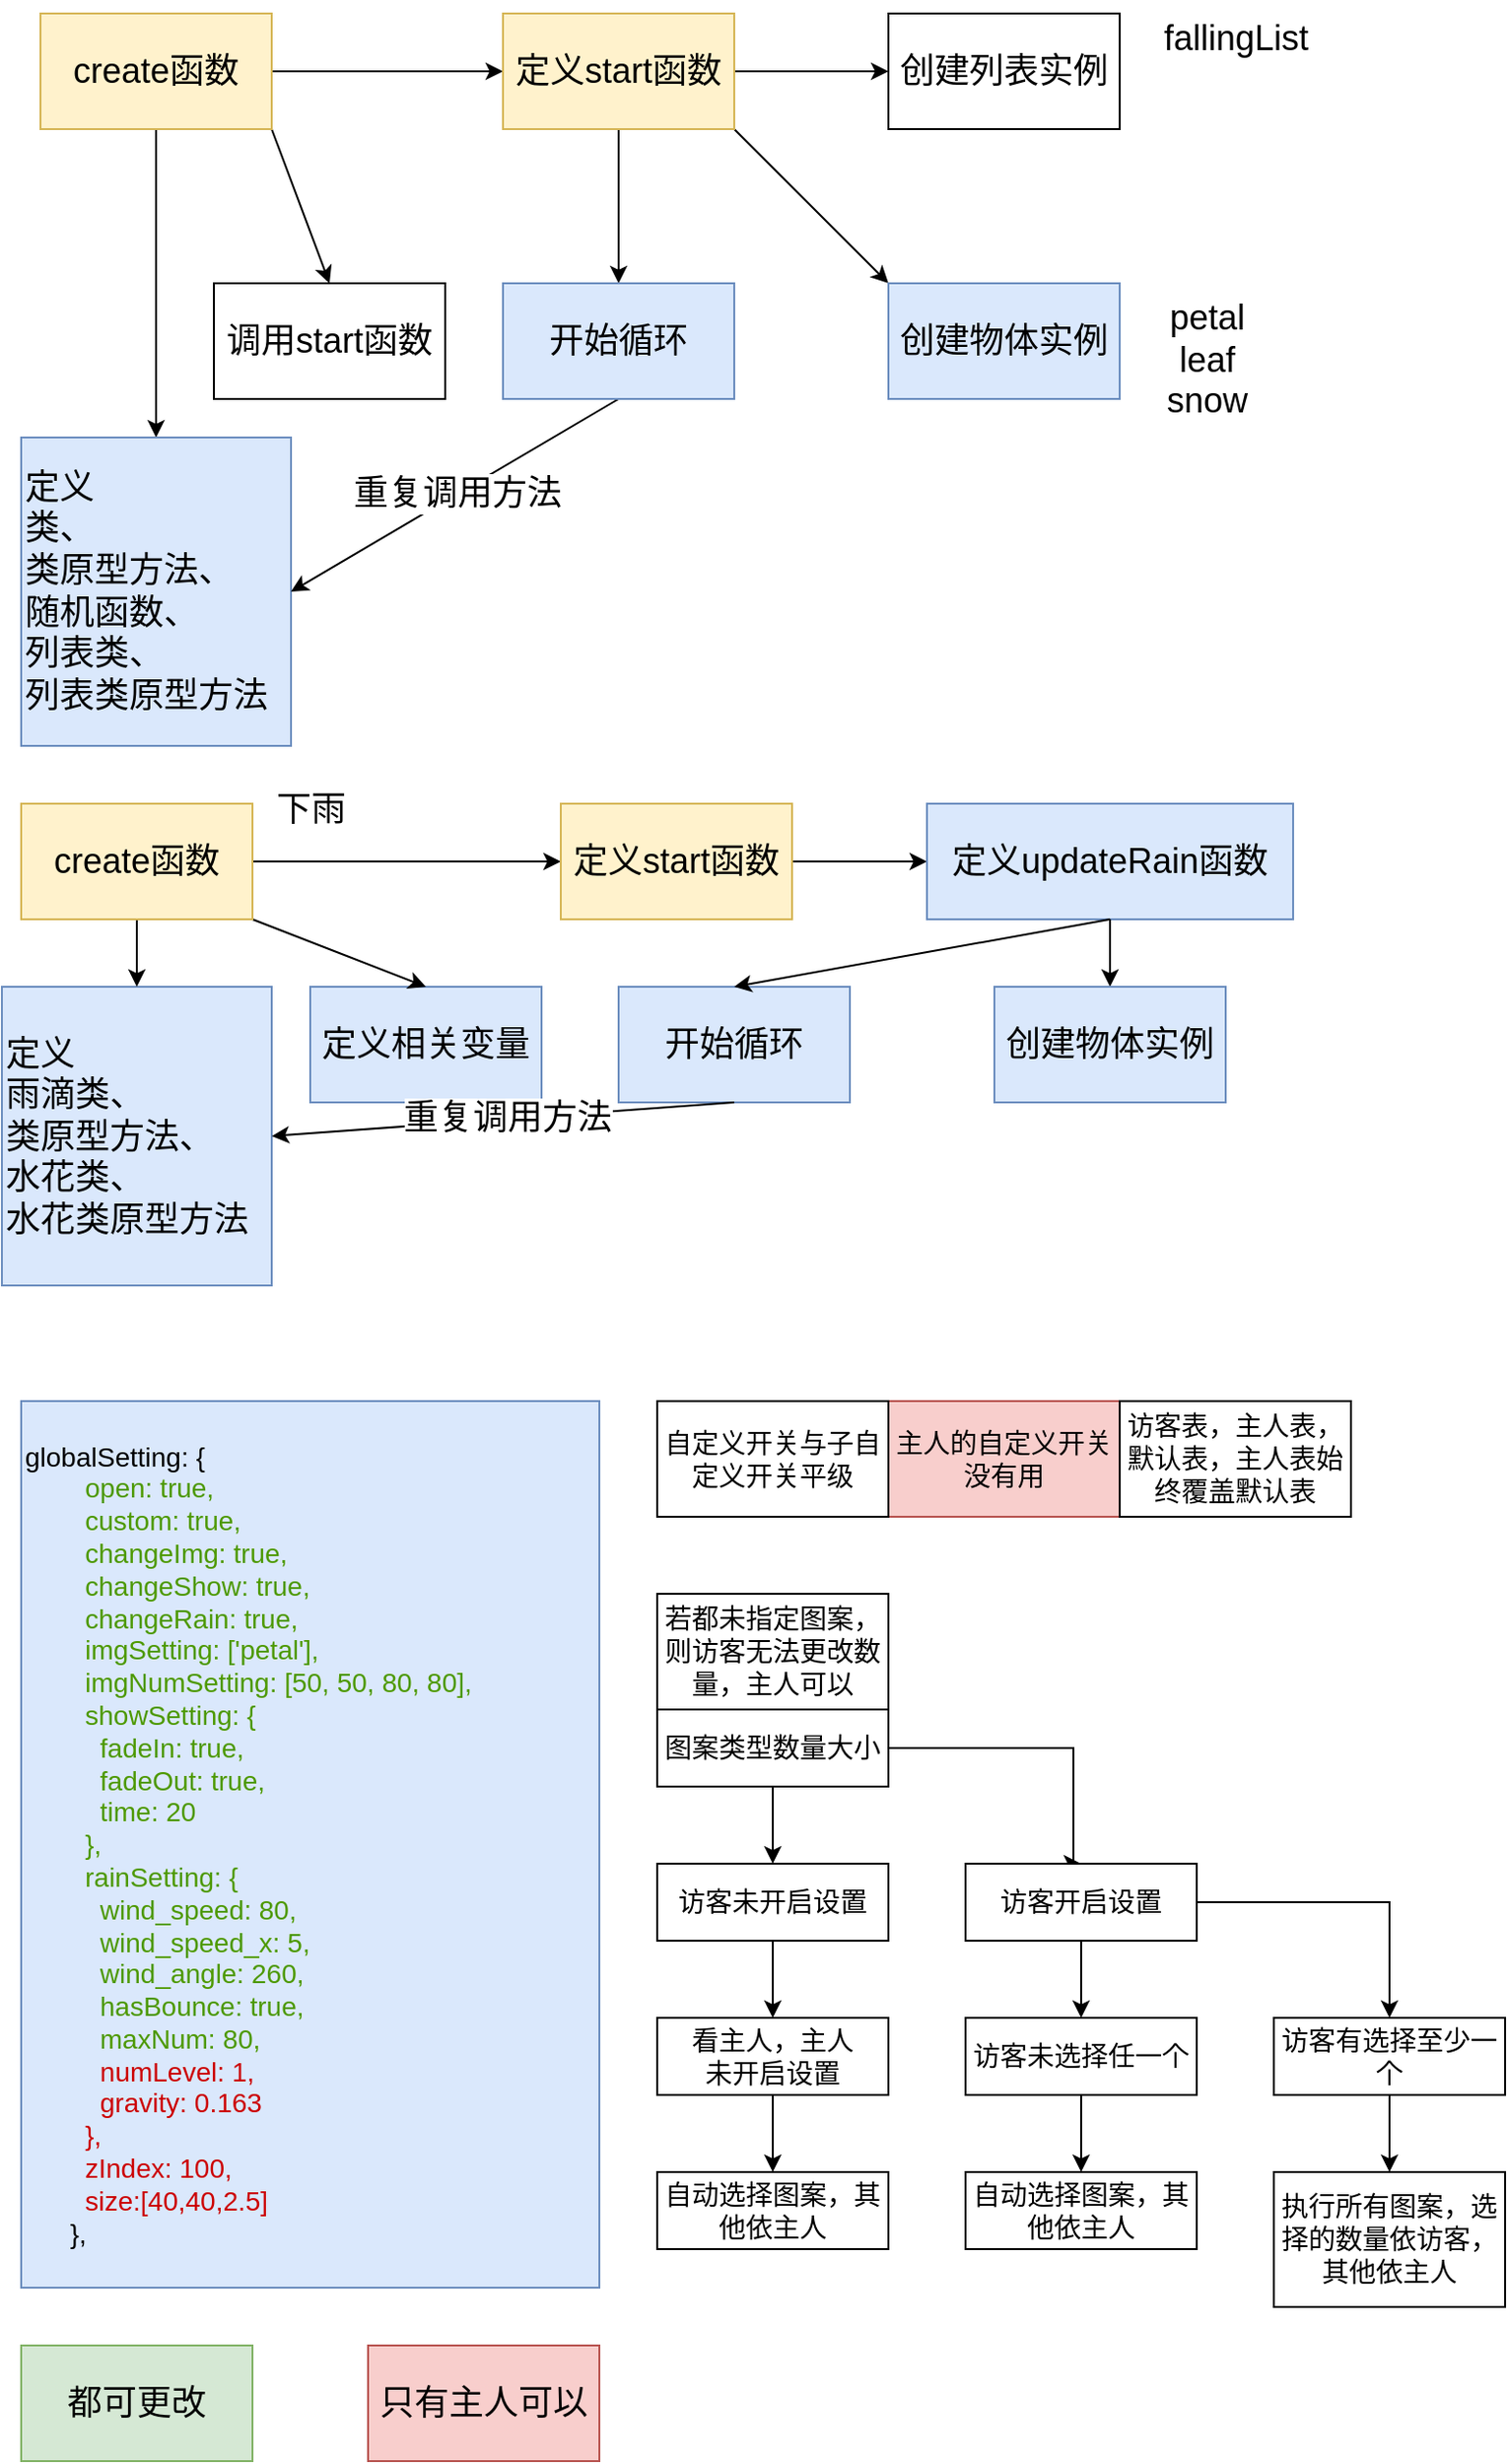 <mxfile version="21.6.8" type="device">
  <diagram name="第 1 页" id="Ha-VtkuZgDi8NN0ObizK">
    <mxGraphModel dx="1434" dy="835" grid="1" gridSize="10" guides="1" tooltips="1" connect="1" arrows="1" fold="1" page="1" pageScale="1" pageWidth="827" pageHeight="1169" math="0" shadow="0">
      <root>
        <mxCell id="0" />
        <mxCell id="1" parent="0" />
        <mxCell id="-v43fWclOVA6Y4llHxQn-8" style="edgeStyle=orthogonalEdgeStyle;rounded=0;orthogonalLoop=1;jettySize=auto;html=1;exitX=1;exitY=0.5;exitDx=0;exitDy=0;entryX=0;entryY=0.5;entryDx=0;entryDy=0;fontFamily=Helvetica;fontSize=18;fontColor=default;" parent="1" source="-v43fWclOVA6Y4llHxQn-1" target="-v43fWclOVA6Y4llHxQn-5" edge="1">
          <mxGeometry relative="1" as="geometry" />
        </mxCell>
        <mxCell id="-v43fWclOVA6Y4llHxQn-9" style="edgeStyle=orthogonalEdgeStyle;rounded=0;orthogonalLoop=1;jettySize=auto;html=1;exitX=0.5;exitY=1;exitDx=0;exitDy=0;entryX=0.5;entryY=0;entryDx=0;entryDy=0;fontFamily=Helvetica;fontSize=18;fontColor=default;" parent="1" source="-v43fWclOVA6Y4llHxQn-1" target="-v43fWclOVA6Y4llHxQn-4" edge="1">
          <mxGeometry relative="1" as="geometry" />
        </mxCell>
        <mxCell id="-v43fWclOVA6Y4llHxQn-10" style="rounded=0;orthogonalLoop=1;jettySize=auto;html=1;exitX=1;exitY=1;exitDx=0;exitDy=0;entryX=0.5;entryY=0;entryDx=0;entryDy=0;fontFamily=Helvetica;fontSize=18;fontColor=default;" parent="1" source="-v43fWclOVA6Y4llHxQn-1" target="-v43fWclOVA6Y4llHxQn-3" edge="1">
          <mxGeometry relative="1" as="geometry" />
        </mxCell>
        <mxCell id="-v43fWclOVA6Y4llHxQn-1" value="create函数" style="whiteSpace=wrap;html=1;fontSize=18;fillColor=#fff2cc;strokeColor=#d6b656;" parent="1" vertex="1">
          <mxGeometry x="40" y="40" width="120" height="60" as="geometry" />
        </mxCell>
        <mxCell id="-v43fWclOVA6Y4llHxQn-3" value="调用start函数" style="whiteSpace=wrap;html=1;strokeColor=default;fontFamily=Helvetica;fontSize=18;fontColor=default;fillColor=default;" parent="1" vertex="1">
          <mxGeometry x="130" y="180" width="120" height="60" as="geometry" />
        </mxCell>
        <mxCell id="-v43fWclOVA6Y4llHxQn-4" value="定义&lt;br&gt;类、&lt;br&gt;类原型方法、&lt;br&gt;随机函数、&lt;br&gt;列表类、&lt;br&gt;列表类原型方法" style="whiteSpace=wrap;html=1;strokeColor=#6c8ebf;fontFamily=Helvetica;fontSize=18;fillColor=#dae8fc;align=left;" parent="1" vertex="1">
          <mxGeometry x="30" y="260" width="140" height="160" as="geometry" />
        </mxCell>
        <mxCell id="-v43fWclOVA6Y4llHxQn-11" style="edgeStyle=orthogonalEdgeStyle;rounded=0;orthogonalLoop=1;jettySize=auto;html=1;exitX=1;exitY=0.5;exitDx=0;exitDy=0;entryX=0;entryY=0.5;entryDx=0;entryDy=0;fontFamily=Helvetica;fontSize=18;fontColor=default;" parent="1" source="-v43fWclOVA6Y4llHxQn-5" target="-v43fWclOVA6Y4llHxQn-6" edge="1">
          <mxGeometry relative="1" as="geometry" />
        </mxCell>
        <mxCell id="-v43fWclOVA6Y4llHxQn-12" style="rounded=0;orthogonalLoop=1;jettySize=auto;html=1;exitX=1;exitY=1;exitDx=0;exitDy=0;entryX=0;entryY=0;entryDx=0;entryDy=0;fontFamily=Helvetica;fontSize=18;fontColor=default;" parent="1" source="-v43fWclOVA6Y4llHxQn-5" target="-v43fWclOVA6Y4llHxQn-7" edge="1">
          <mxGeometry relative="1" as="geometry" />
        </mxCell>
        <mxCell id="-v43fWclOVA6Y4llHxQn-15" style="edgeStyle=orthogonalEdgeStyle;rounded=0;orthogonalLoop=1;jettySize=auto;html=1;exitX=0.5;exitY=1;exitDx=0;exitDy=0;entryX=0.5;entryY=0;entryDx=0;entryDy=0;fontFamily=Helvetica;fontSize=18;fontColor=default;" parent="1" source="-v43fWclOVA6Y4llHxQn-5" target="-v43fWclOVA6Y4llHxQn-14" edge="1">
          <mxGeometry relative="1" as="geometry" />
        </mxCell>
        <mxCell id="-v43fWclOVA6Y4llHxQn-5" value="定义start函数" style="whiteSpace=wrap;html=1;strokeColor=#d6b656;fontFamily=Helvetica;fontSize=18;fillColor=#fff2cc;" parent="1" vertex="1">
          <mxGeometry x="280" y="40" width="120" height="60" as="geometry" />
        </mxCell>
        <mxCell id="-v43fWclOVA6Y4llHxQn-6" value="创建列表实例" style="whiteSpace=wrap;html=1;strokeColor=default;fontFamily=Helvetica;fontSize=18;fontColor=default;fillColor=default;" parent="1" vertex="1">
          <mxGeometry x="480" y="40" width="120" height="60" as="geometry" />
        </mxCell>
        <mxCell id="-v43fWclOVA6Y4llHxQn-7" value="创建物体实例" style="whiteSpace=wrap;html=1;strokeColor=#6c8ebf;fontFamily=Helvetica;fontSize=18;fillColor=#dae8fc;" parent="1" vertex="1">
          <mxGeometry x="480" y="180" width="120" height="60" as="geometry" />
        </mxCell>
        <mxCell id="-v43fWclOVA6Y4llHxQn-13" value="fallingList" style="text;html=1;align=center;verticalAlign=middle;resizable=0;points=[];autosize=1;strokeColor=none;fillColor=none;fontSize=18;fontFamily=Helvetica;fontColor=default;" parent="1" vertex="1">
          <mxGeometry x="610" y="33" width="100" height="40" as="geometry" />
        </mxCell>
        <mxCell id="-v43fWclOVA6Y4llHxQn-16" style="rounded=0;orthogonalLoop=1;jettySize=auto;html=1;exitX=0.5;exitY=1;exitDx=0;exitDy=0;entryX=1;entryY=0.5;entryDx=0;entryDy=0;fontFamily=Helvetica;fontSize=18;fontColor=default;" parent="1" source="-v43fWclOVA6Y4llHxQn-14" target="-v43fWclOVA6Y4llHxQn-4" edge="1">
          <mxGeometry relative="1" as="geometry" />
        </mxCell>
        <mxCell id="-v43fWclOVA6Y4llHxQn-17" value="重复调用方法" style="edgeLabel;html=1;align=center;verticalAlign=middle;resizable=0;points=[];fontSize=18;fontFamily=Helvetica;fontColor=default;" parent="-v43fWclOVA6Y4llHxQn-16" vertex="1" connectable="0">
          <mxGeometry x="-0.016" y="-1" relative="1" as="geometry">
            <mxPoint as="offset" />
          </mxGeometry>
        </mxCell>
        <mxCell id="-v43fWclOVA6Y4llHxQn-14" value="开始循环" style="whiteSpace=wrap;html=1;strokeColor=#6c8ebf;fontFamily=Helvetica;fontSize=18;fillColor=#dae8fc;" parent="1" vertex="1">
          <mxGeometry x="280" y="180" width="120" height="60" as="geometry" />
        </mxCell>
        <mxCell id="-v43fWclOVA6Y4llHxQn-20" value="petal&lt;br&gt;leaf&lt;br&gt;snow" style="text;html=1;align=center;verticalAlign=middle;resizable=0;points=[];autosize=1;strokeColor=none;fillColor=none;fontSize=18;fontFamily=Helvetica;fontColor=default;" parent="1" vertex="1">
          <mxGeometry x="610" y="180" width="70" height="80" as="geometry" />
        </mxCell>
        <mxCell id="-v43fWclOVA6Y4llHxQn-21" value="定义&lt;br&gt;雨滴类、&lt;br&gt;类原型方法、&lt;br&gt;水花类、&lt;br&gt;水花类原型方法" style="whiteSpace=wrap;html=1;strokeColor=#6c8ebf;fontFamily=Helvetica;fontSize=18;fillColor=#dae8fc;align=left;" parent="1" vertex="1">
          <mxGeometry x="20" y="545" width="140" height="155" as="geometry" />
        </mxCell>
        <mxCell id="-v43fWclOVA6Y4llHxQn-22" value="定义相关变量" style="whiteSpace=wrap;html=1;strokeColor=#6c8ebf;fontFamily=Helvetica;fontSize=18;fillColor=#dae8fc;" parent="1" vertex="1">
          <mxGeometry x="180" y="545" width="120" height="60" as="geometry" />
        </mxCell>
        <mxCell id="-v43fWclOVA6Y4llHxQn-23" style="edgeStyle=orthogonalEdgeStyle;rounded=0;orthogonalLoop=1;jettySize=auto;html=1;exitX=1;exitY=0.5;exitDx=0;exitDy=0;entryX=0;entryY=0.5;entryDx=0;entryDy=0;fontFamily=Helvetica;fontSize=18;fontColor=default;" parent="1" source="-v43fWclOVA6Y4llHxQn-24" target="-v43fWclOVA6Y4llHxQn-25" edge="1">
          <mxGeometry relative="1" as="geometry" />
        </mxCell>
        <mxCell id="-v43fWclOVA6Y4llHxQn-26" style="edgeStyle=orthogonalEdgeStyle;rounded=0;orthogonalLoop=1;jettySize=auto;html=1;exitX=0.5;exitY=1;exitDx=0;exitDy=0;entryX=0.5;entryY=0;entryDx=0;entryDy=0;fontFamily=Helvetica;fontSize=18;fontColor=default;" parent="1" source="-v43fWclOVA6Y4llHxQn-24" target="-v43fWclOVA6Y4llHxQn-21" edge="1">
          <mxGeometry relative="1" as="geometry" />
        </mxCell>
        <mxCell id="-v43fWclOVA6Y4llHxQn-27" style="rounded=0;orthogonalLoop=1;jettySize=auto;html=1;exitX=1;exitY=1;exitDx=0;exitDy=0;entryX=0.5;entryY=0;entryDx=0;entryDy=0;fontFamily=Helvetica;fontSize=18;fontColor=default;" parent="1" source="-v43fWclOVA6Y4llHxQn-24" target="-v43fWclOVA6Y4llHxQn-22" edge="1">
          <mxGeometry relative="1" as="geometry" />
        </mxCell>
        <mxCell id="-v43fWclOVA6Y4llHxQn-24" value="create函数" style="whiteSpace=wrap;html=1;fontSize=18;fillColor=#fff2cc;strokeColor=#d6b656;" parent="1" vertex="1">
          <mxGeometry x="30" y="450" width="120" height="60" as="geometry" />
        </mxCell>
        <mxCell id="-v43fWclOVA6Y4llHxQn-29" style="edgeStyle=orthogonalEdgeStyle;rounded=0;orthogonalLoop=1;jettySize=auto;html=1;entryX=0;entryY=0.5;entryDx=0;entryDy=0;fontFamily=Helvetica;fontSize=18;fontColor=default;" parent="1" source="-v43fWclOVA6Y4llHxQn-25" target="-v43fWclOVA6Y4llHxQn-28" edge="1">
          <mxGeometry relative="1" as="geometry" />
        </mxCell>
        <mxCell id="-v43fWclOVA6Y4llHxQn-25" value="定义start函数" style="whiteSpace=wrap;html=1;strokeColor=#d6b656;fontFamily=Helvetica;fontSize=18;fillColor=#fff2cc;" parent="1" vertex="1">
          <mxGeometry x="310" y="450" width="120" height="60" as="geometry" />
        </mxCell>
        <mxCell id="-v43fWclOVA6Y4llHxQn-28" value="定义updateRain函数" style="whiteSpace=wrap;html=1;strokeColor=#6c8ebf;fontFamily=Helvetica;fontSize=18;fillColor=#dae8fc;" parent="1" vertex="1">
          <mxGeometry x="500" y="450" width="190" height="60" as="geometry" />
        </mxCell>
        <mxCell id="-v43fWclOVA6Y4llHxQn-30" value="开始循环" style="whiteSpace=wrap;html=1;strokeColor=#6c8ebf;fontFamily=Helvetica;fontSize=18;fillColor=#dae8fc;" parent="1" vertex="1">
          <mxGeometry x="340" y="545" width="120" height="60" as="geometry" />
        </mxCell>
        <mxCell id="-v43fWclOVA6Y4llHxQn-32" style="rounded=0;orthogonalLoop=1;jettySize=auto;html=1;exitX=0.5;exitY=1;exitDx=0;exitDy=0;entryX=0.5;entryY=0;entryDx=0;entryDy=0;fontFamily=Helvetica;fontSize=18;fontColor=default;" parent="1" source="-v43fWclOVA6Y4llHxQn-28" target="-v43fWclOVA6Y4llHxQn-30" edge="1">
          <mxGeometry relative="1" as="geometry">
            <mxPoint x="560" y="545" as="sourcePoint" />
            <mxPoint x="650" y="580" as="targetPoint" />
          </mxGeometry>
        </mxCell>
        <mxCell id="-v43fWclOVA6Y4llHxQn-34" style="rounded=0;orthogonalLoop=1;jettySize=auto;html=1;exitX=0.5;exitY=1;exitDx=0;exitDy=0;entryX=1;entryY=0.5;entryDx=0;entryDy=0;fontFamily=Helvetica;fontSize=18;fontColor=default;" parent="1" source="-v43fWclOVA6Y4llHxQn-30" target="-v43fWclOVA6Y4llHxQn-21" edge="1">
          <mxGeometry relative="1" as="geometry">
            <mxPoint x="400" y="620" as="sourcePoint" />
            <mxPoint x="230" y="745" as="targetPoint" />
          </mxGeometry>
        </mxCell>
        <mxCell id="-v43fWclOVA6Y4llHxQn-35" value="重复调用方法" style="edgeLabel;html=1;align=center;verticalAlign=middle;resizable=0;points=[];fontSize=18;fontFamily=Helvetica;fontColor=default;" parent="-v43fWclOVA6Y4llHxQn-34" vertex="1" connectable="0">
          <mxGeometry x="-0.016" y="-1" relative="1" as="geometry">
            <mxPoint as="offset" />
          </mxGeometry>
        </mxCell>
        <mxCell id="-v43fWclOVA6Y4llHxQn-36" style="rounded=0;orthogonalLoop=1;jettySize=auto;html=1;exitX=0.5;exitY=1;exitDx=0;exitDy=0;entryX=0.5;entryY=0;entryDx=0;entryDy=0;fontFamily=Helvetica;fontSize=18;fontColor=default;" parent="1" source="-v43fWclOVA6Y4llHxQn-28" target="-v43fWclOVA6Y4llHxQn-37" edge="1">
          <mxGeometry relative="1" as="geometry">
            <mxPoint x="540" y="550" as="sourcePoint" />
          </mxGeometry>
        </mxCell>
        <mxCell id="-v43fWclOVA6Y4llHxQn-37" value="创建物体实例" style="whiteSpace=wrap;html=1;strokeColor=#6c8ebf;fontFamily=Helvetica;fontSize=18;fillColor=#dae8fc;" parent="1" vertex="1">
          <mxGeometry x="535" y="545" width="120" height="60" as="geometry" />
        </mxCell>
        <mxCell id="-v43fWclOVA6Y4llHxQn-38" value="下雨" style="text;html=1;align=center;verticalAlign=middle;resizable=0;points=[];autosize=1;strokeColor=none;fillColor=none;fontSize=18;fontFamily=Helvetica;fontColor=default;" parent="1" vertex="1">
          <mxGeometry x="150" y="433" width="60" height="40" as="geometry" />
        </mxCell>
        <mxCell id="6_2D1eftYS68OU7fFk1C-2" value="&lt;div style=&quot;font-size: 14px;&quot;&gt;&lt;font style=&quot;font-size: 14px;&quot;&gt;globalSetting: {&lt;/font&gt;&lt;/div&gt;&lt;div style=&quot;font-size: 14px;&quot;&gt;&lt;font style=&quot;font-size: 14px;&quot;&gt;&amp;nbsp; &amp;nbsp; &amp;nbsp; &amp;nbsp;&amp;nbsp;&lt;font color=&quot;#4d9900&quot;&gt;open: true,&lt;/font&gt;&lt;/font&gt;&lt;/div&gt;&lt;div style=&quot;font-size: 14px;&quot;&gt;&lt;font color=&quot;#4d9900&quot; style=&quot;font-size: 14px;&quot;&gt;&amp;nbsp; &amp;nbsp; &amp;nbsp; &amp;nbsp; custom: true,&lt;/font&gt;&lt;/div&gt;&lt;div style=&quot;font-size: 14px;&quot;&gt;&lt;font color=&quot;#4d9900&quot; style=&quot;font-size: 14px;&quot;&gt;&amp;nbsp; &amp;nbsp; &amp;nbsp; &amp;nbsp; changeImg: true,&lt;/font&gt;&lt;/div&gt;&lt;div style=&quot;font-size: 14px;&quot;&gt;&lt;font color=&quot;#4d9900&quot; style=&quot;font-size: 14px;&quot;&gt;&amp;nbsp; &amp;nbsp; &amp;nbsp; &amp;nbsp; changeShow: true,&lt;/font&gt;&lt;/div&gt;&lt;div style=&quot;font-size: 14px;&quot;&gt;&lt;font color=&quot;#4d9900&quot; style=&quot;font-size: 14px;&quot;&gt;&amp;nbsp; &amp;nbsp; &amp;nbsp; &amp;nbsp; changeRain: true,&lt;/font&gt;&lt;/div&gt;&lt;div style=&quot;font-size: 14px;&quot;&gt;&lt;font color=&quot;#4d9900&quot; style=&quot;font-size: 14px;&quot;&gt;&amp;nbsp; &amp;nbsp; &amp;nbsp; &amp;nbsp; imgSetting: [&#39;petal&#39;],&lt;/font&gt;&lt;/div&gt;&lt;div style=&quot;font-size: 14px;&quot;&gt;&lt;font color=&quot;#4d9900&quot; style=&quot;font-size: 14px;&quot;&gt;&amp;nbsp; &amp;nbsp; &amp;nbsp; &amp;nbsp; imgNumSetting: [50, 50, 80, 80],&lt;/font&gt;&lt;/div&gt;&lt;div style=&quot;font-size: 14px;&quot;&gt;&lt;font color=&quot;#4d9900&quot; style=&quot;font-size: 14px;&quot;&gt;&amp;nbsp; &amp;nbsp; &amp;nbsp; &amp;nbsp; showSetting: {&lt;/font&gt;&lt;/div&gt;&lt;div style=&quot;font-size: 14px;&quot;&gt;&lt;font color=&quot;#4d9900&quot; style=&quot;font-size: 14px;&quot;&gt;&amp;nbsp; &amp;nbsp; &amp;nbsp; &amp;nbsp; &amp;nbsp; fadeIn: true,&lt;/font&gt;&lt;/div&gt;&lt;div style=&quot;font-size: 14px;&quot;&gt;&lt;font color=&quot;#4d9900&quot; style=&quot;font-size: 14px;&quot;&gt;&amp;nbsp; &amp;nbsp; &amp;nbsp; &amp;nbsp; &amp;nbsp; fadeOut: true,&lt;/font&gt;&lt;/div&gt;&lt;div style=&quot;font-size: 14px;&quot;&gt;&lt;font color=&quot;#4d9900&quot; style=&quot;font-size: 14px;&quot;&gt;&amp;nbsp; &amp;nbsp; &amp;nbsp; &amp;nbsp; &amp;nbsp; time: 20&lt;/font&gt;&lt;/div&gt;&lt;div style=&quot;font-size: 14px;&quot;&gt;&lt;font color=&quot;#4d9900&quot; style=&quot;font-size: 14px;&quot;&gt;&amp;nbsp; &amp;nbsp; &amp;nbsp; &amp;nbsp; },&lt;/font&gt;&lt;/div&gt;&lt;div style=&quot;font-size: 14px;&quot;&gt;&lt;font color=&quot;#4d9900&quot; style=&quot;font-size: 14px;&quot;&gt;&amp;nbsp; &amp;nbsp; &amp;nbsp; &amp;nbsp; rainSetting: {&lt;/font&gt;&lt;/div&gt;&lt;div style=&quot;font-size: 14px;&quot;&gt;&lt;font color=&quot;#4d9900&quot; style=&quot;font-size: 14px;&quot;&gt;&amp;nbsp; &amp;nbsp; &amp;nbsp; &amp;nbsp; &amp;nbsp; wind_speed: 80,&lt;/font&gt;&lt;/div&gt;&lt;div style=&quot;font-size: 14px;&quot;&gt;&lt;font color=&quot;#4d9900&quot; style=&quot;font-size: 14px;&quot;&gt;&amp;nbsp; &amp;nbsp; &amp;nbsp; &amp;nbsp; &amp;nbsp; wind_speed_x: 5,&lt;/font&gt;&lt;/div&gt;&lt;div style=&quot;font-size: 14px;&quot;&gt;&lt;font color=&quot;#4d9900&quot; style=&quot;font-size: 14px;&quot;&gt;&amp;nbsp; &amp;nbsp; &amp;nbsp; &amp;nbsp; &amp;nbsp; wind_angle: 260,&lt;/font&gt;&lt;/div&gt;&lt;div style=&quot;font-size: 14px;&quot;&gt;&lt;font color=&quot;#4d9900&quot; style=&quot;font-size: 14px;&quot;&gt;&amp;nbsp; &amp;nbsp; &amp;nbsp; &amp;nbsp; &amp;nbsp; hasBounce: true,&lt;/font&gt;&lt;/div&gt;&lt;div style=&quot;font-size: 14px;&quot;&gt;&lt;font color=&quot;#4d9900&quot; style=&quot;font-size: 14px;&quot;&gt;&amp;nbsp; &amp;nbsp; &amp;nbsp; &amp;nbsp; &amp;nbsp; maxNum: 80,&lt;/font&gt;&lt;/div&gt;&lt;div style=&quot;font-size: 14px;&quot;&gt;&lt;font style=&quot;font-size: 14px;&quot;&gt;&amp;nbsp; &amp;nbsp; &amp;nbsp; &amp;nbsp; &amp;nbsp; &lt;font color=&quot;#cc0000&quot;&gt;numLevel: 1,&lt;/font&gt;&lt;/font&gt;&lt;/div&gt;&lt;div style=&quot;font-size: 14px;&quot;&gt;&lt;font color=&quot;#cc0000&quot; style=&quot;font-size: 14px;&quot;&gt;&amp;nbsp; &amp;nbsp; &amp;nbsp; &amp;nbsp; &amp;nbsp; gravity: 0.163&lt;/font&gt;&lt;/div&gt;&lt;div style=&quot;font-size: 14px;&quot;&gt;&lt;font color=&quot;#cc0000&quot; style=&quot;font-size: 14px;&quot;&gt;&amp;nbsp; &amp;nbsp; &amp;nbsp; &amp;nbsp; },&lt;/font&gt;&lt;/div&gt;&lt;div style=&quot;font-size: 14px;&quot;&gt;&lt;font color=&quot;#cc0000&quot; style=&quot;font-size: 14px;&quot;&gt;&amp;nbsp; &amp;nbsp; &amp;nbsp; &amp;nbsp; zIndex: 100,&lt;/font&gt;&lt;/div&gt;&lt;div style=&quot;font-size: 14px;&quot;&gt;&lt;font color=&quot;#cc0000&quot; style=&quot;font-size: 14px;&quot;&gt;&amp;nbsp; &amp;nbsp; &amp;nbsp; &amp;nbsp; size:[40,40,2.5]&lt;/font&gt;&lt;/div&gt;&lt;div style=&quot;font-size: 14px;&quot;&gt;&lt;font style=&quot;font-size: 14px;&quot;&gt;&amp;nbsp; &amp;nbsp; &amp;nbsp; },&lt;/font&gt;&lt;/div&gt;" style="whiteSpace=wrap;html=1;strokeColor=#6c8ebf;fontFamily=Helvetica;fontSize=14;fillColor=#dae8fc;align=left;" vertex="1" parent="1">
          <mxGeometry x="30" y="760" width="300" height="460" as="geometry" />
        </mxCell>
        <mxCell id="6_2D1eftYS68OU7fFk1C-5" value="" style="edgeStyle=orthogonalEdgeStyle;rounded=0;orthogonalLoop=1;jettySize=auto;html=1;fontSize=14;" edge="1" parent="1" source="6_2D1eftYS68OU7fFk1C-3" target="6_2D1eftYS68OU7fFk1C-4">
          <mxGeometry relative="1" as="geometry" />
        </mxCell>
        <mxCell id="6_2D1eftYS68OU7fFk1C-3" value="图案类型数量大小" style="whiteSpace=wrap;html=1;strokeColor=default;fontFamily=Helvetica;fontSize=14;fontColor=default;fillColor=default;" vertex="1" parent="1">
          <mxGeometry x="360" y="920" width="120" height="40" as="geometry" />
        </mxCell>
        <mxCell id="6_2D1eftYS68OU7fFk1C-7" value="" style="edgeStyle=orthogonalEdgeStyle;rounded=0;orthogonalLoop=1;jettySize=auto;html=1;fontSize=14;" edge="1" parent="1" source="6_2D1eftYS68OU7fFk1C-4" target="6_2D1eftYS68OU7fFk1C-6">
          <mxGeometry relative="1" as="geometry" />
        </mxCell>
        <mxCell id="6_2D1eftYS68OU7fFk1C-4" value="访客未开启设置" style="whiteSpace=wrap;html=1;strokeColor=default;fontFamily=Helvetica;fontSize=14;fontColor=default;fillColor=default;imageWidth=24;" vertex="1" parent="1">
          <mxGeometry x="360" y="1000" width="120" height="40" as="geometry" />
        </mxCell>
        <mxCell id="6_2D1eftYS68OU7fFk1C-9" value="" style="edgeStyle=orthogonalEdgeStyle;rounded=0;orthogonalLoop=1;jettySize=auto;html=1;fontSize=14;" edge="1" parent="1" source="6_2D1eftYS68OU7fFk1C-6" target="6_2D1eftYS68OU7fFk1C-8">
          <mxGeometry relative="1" as="geometry" />
        </mxCell>
        <mxCell id="6_2D1eftYS68OU7fFk1C-6" value="看主人，主人&lt;br&gt;未开启设置" style="whiteSpace=wrap;html=1;strokeColor=default;fontFamily=Helvetica;fontSize=14;fontColor=default;fillColor=default;" vertex="1" parent="1">
          <mxGeometry x="360" y="1080" width="120" height="40" as="geometry" />
        </mxCell>
        <mxCell id="6_2D1eftYS68OU7fFk1C-8" value="自动选择图案，其他依主人" style="whiteSpace=wrap;html=1;strokeColor=default;fontFamily=Helvetica;fontSize=14;fontColor=default;fillColor=default;" vertex="1" parent="1">
          <mxGeometry x="360" y="1160" width="120" height="40" as="geometry" />
        </mxCell>
        <mxCell id="6_2D1eftYS68OU7fFk1C-10" value="" style="edgeStyle=orthogonalEdgeStyle;rounded=0;orthogonalLoop=1;jettySize=auto;html=1;fontSize=14;exitX=1;exitY=0.5;exitDx=0;exitDy=0;entryX=0.5;entryY=0;entryDx=0;entryDy=0;" edge="1" target="6_2D1eftYS68OU7fFk1C-17" parent="1" source="6_2D1eftYS68OU7fFk1C-3">
          <mxGeometry relative="1" as="geometry">
            <mxPoint x="550" y="950" as="sourcePoint" />
            <mxPoint x="575" y="1025" as="targetPoint" />
            <Array as="points">
              <mxPoint x="576" y="940" />
            </Array>
          </mxGeometry>
        </mxCell>
        <mxCell id="6_2D1eftYS68OU7fFk1C-16" value="" style="edgeStyle=orthogonalEdgeStyle;rounded=0;orthogonalLoop=1;jettySize=auto;html=1;fontSize=14;" edge="1" source="6_2D1eftYS68OU7fFk1C-17" target="6_2D1eftYS68OU7fFk1C-19" parent="1">
          <mxGeometry relative="1" as="geometry" />
        </mxCell>
        <mxCell id="6_2D1eftYS68OU7fFk1C-17" value="访客开启设置" style="whiteSpace=wrap;html=1;strokeColor=default;fontFamily=Helvetica;fontSize=14;fontColor=default;fillColor=default;imageWidth=24;" vertex="1" parent="1">
          <mxGeometry x="520" y="1000" width="120" height="40" as="geometry" />
        </mxCell>
        <mxCell id="6_2D1eftYS68OU7fFk1C-18" value="" style="edgeStyle=orthogonalEdgeStyle;rounded=0;orthogonalLoop=1;jettySize=auto;html=1;fontSize=14;" edge="1" source="6_2D1eftYS68OU7fFk1C-19" target="6_2D1eftYS68OU7fFk1C-20" parent="1">
          <mxGeometry relative="1" as="geometry" />
        </mxCell>
        <mxCell id="6_2D1eftYS68OU7fFk1C-19" value="访客未选择任一个" style="whiteSpace=wrap;html=1;strokeColor=default;fontFamily=Helvetica;fontSize=14;fontColor=default;fillColor=default;" vertex="1" parent="1">
          <mxGeometry x="520" y="1080" width="120" height="40" as="geometry" />
        </mxCell>
        <mxCell id="6_2D1eftYS68OU7fFk1C-20" value="自动选择图案，其他依主人" style="whiteSpace=wrap;html=1;strokeColor=default;fontFamily=Helvetica;fontSize=14;fontColor=default;fillColor=default;" vertex="1" parent="1">
          <mxGeometry x="520" y="1160" width="120" height="40" as="geometry" />
        </mxCell>
        <mxCell id="6_2D1eftYS68OU7fFk1C-21" value="若都未指定图案，则访客无法更改数量，主人可以" style="whiteSpace=wrap;html=1;strokeColor=default;fontFamily=Helvetica;fontSize=14;fontColor=default;fillColor=default;imageWidth=24;" vertex="1" parent="1">
          <mxGeometry x="360" y="860" width="120" height="60" as="geometry" />
        </mxCell>
        <mxCell id="6_2D1eftYS68OU7fFk1C-22" value="" style="edgeStyle=orthogonalEdgeStyle;rounded=0;orthogonalLoop=1;jettySize=auto;html=1;fontSize=14;exitX=1;exitY=0.5;exitDx=0;exitDy=0;" edge="1" target="6_2D1eftYS68OU7fFk1C-24" parent="1" source="6_2D1eftYS68OU7fFk1C-17">
          <mxGeometry relative="1" as="geometry">
            <mxPoint x="740" y="1040" as="sourcePoint" />
          </mxGeometry>
        </mxCell>
        <mxCell id="6_2D1eftYS68OU7fFk1C-23" value="" style="edgeStyle=orthogonalEdgeStyle;rounded=0;orthogonalLoop=1;jettySize=auto;html=1;fontSize=14;" edge="1" source="6_2D1eftYS68OU7fFk1C-24" target="6_2D1eftYS68OU7fFk1C-25" parent="1">
          <mxGeometry relative="1" as="geometry" />
        </mxCell>
        <mxCell id="6_2D1eftYS68OU7fFk1C-24" value="访客有选择至少一个" style="whiteSpace=wrap;html=1;strokeColor=default;fontFamily=Helvetica;fontSize=14;fontColor=default;fillColor=default;" vertex="1" parent="1">
          <mxGeometry x="680" y="1080" width="120" height="40" as="geometry" />
        </mxCell>
        <mxCell id="6_2D1eftYS68OU7fFk1C-25" value="执行所有图案，选择的数量依访客，其他依主人" style="whiteSpace=wrap;html=1;strokeColor=default;fontFamily=Helvetica;fontSize=14;fontColor=default;fillColor=default;" vertex="1" parent="1">
          <mxGeometry x="680" y="1160" width="120" height="70" as="geometry" />
        </mxCell>
        <mxCell id="6_2D1eftYS68OU7fFk1C-27" value="都可更改" style="whiteSpace=wrap;html=1;strokeColor=#82b366;fontFamily=Helvetica;fontSize=18;fillColor=#d5e8d4;" vertex="1" parent="1">
          <mxGeometry x="30" y="1250" width="120" height="60" as="geometry" />
        </mxCell>
        <mxCell id="6_2D1eftYS68OU7fFk1C-28" value="只有主人可以" style="whiteSpace=wrap;html=1;strokeColor=#b85450;fontFamily=Helvetica;fontSize=18;fillColor=#f8cecc;" vertex="1" parent="1">
          <mxGeometry x="210" y="1250" width="120" height="60" as="geometry" />
        </mxCell>
        <mxCell id="6_2D1eftYS68OU7fFk1C-29" value="主人的自定义开关没有用" style="whiteSpace=wrap;html=1;strokeColor=#b85450;fontFamily=Helvetica;fontSize=14;fillColor=#f8cecc;imageWidth=24;" vertex="1" parent="1">
          <mxGeometry x="480" y="760" width="120" height="60" as="geometry" />
        </mxCell>
        <mxCell id="6_2D1eftYS68OU7fFk1C-30" value="自定义开关与子自定义开关平级" style="whiteSpace=wrap;html=1;strokeColor=default;fontFamily=Helvetica;fontSize=14;fontColor=default;fillColor=default;imageWidth=24;" vertex="1" parent="1">
          <mxGeometry x="360" y="760" width="120" height="60" as="geometry" />
        </mxCell>
        <mxCell id="6_2D1eftYS68OU7fFk1C-31" value="访客表，主人表，默认表，主人表始终覆盖默认表" style="whiteSpace=wrap;html=1;strokeColor=default;fontFamily=Helvetica;fontSize=14;fontColor=default;fillColor=default;imageWidth=24;" vertex="1" parent="1">
          <mxGeometry x="600" y="760" width="120" height="60" as="geometry" />
        </mxCell>
      </root>
    </mxGraphModel>
  </diagram>
</mxfile>
